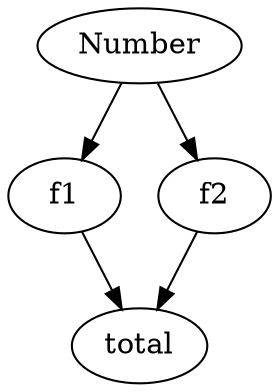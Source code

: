 digraph dagger {
bgcolor = white;
f1 [fillcolor = "#ff8888"]
total [fillcolor = "#ff8888"]
f1 -> total;
f2 [fillcolor = "#ff8888"]
total [fillcolor = "#ff8888"]
f2 -> total;
total [fillcolor = "#ff8888"]
Number [fillcolor = "#ff8888"]
f1 [fillcolor = "#ff8888"]
Number -> f1;
f2 [fillcolor = "#ff8888"]
Number -> f2;
}